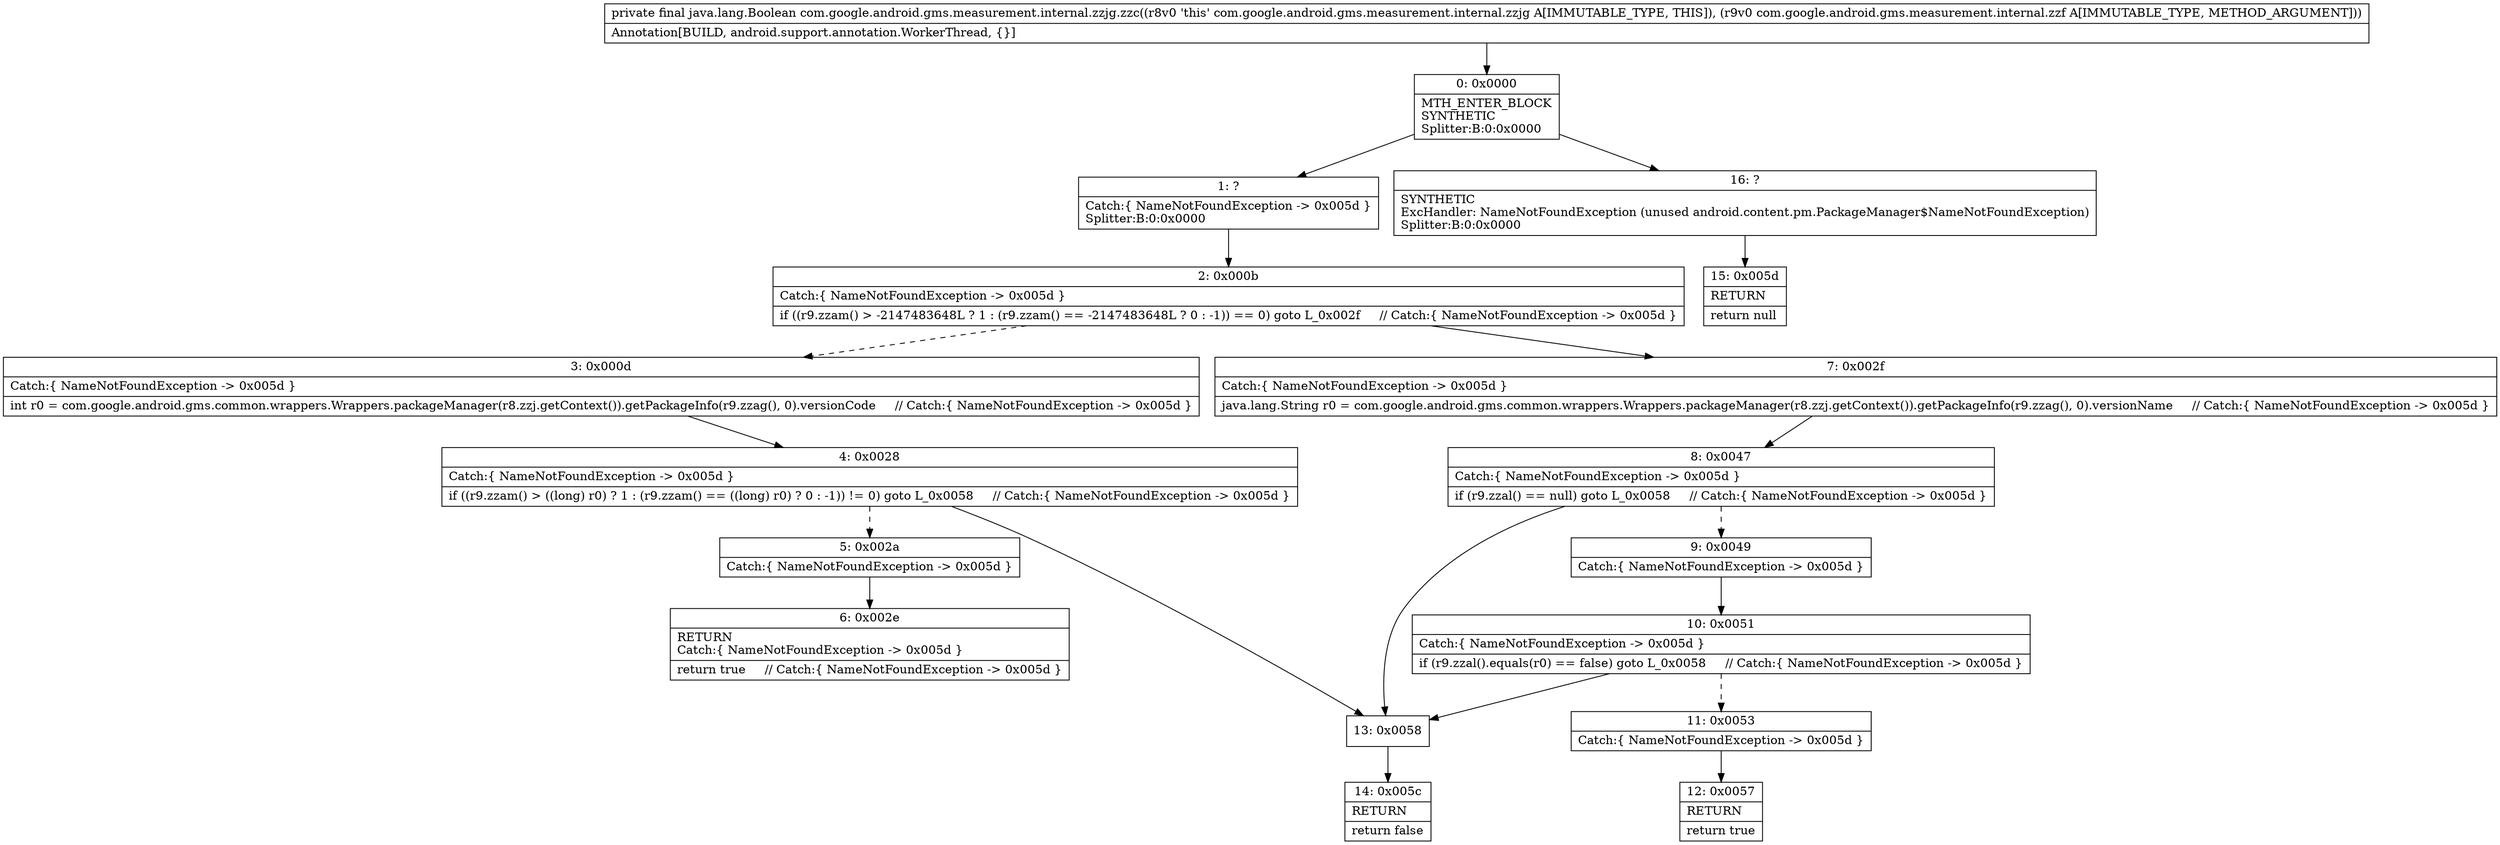 digraph "CFG forcom.google.android.gms.measurement.internal.zzjg.zzc(Lcom\/google\/android\/gms\/measurement\/internal\/zzf;)Ljava\/lang\/Boolean;" {
Node_0 [shape=record,label="{0\:\ 0x0000|MTH_ENTER_BLOCK\lSYNTHETIC\lSplitter:B:0:0x0000\l}"];
Node_1 [shape=record,label="{1\:\ ?|Catch:\{ NameNotFoundException \-\> 0x005d \}\lSplitter:B:0:0x0000\l}"];
Node_2 [shape=record,label="{2\:\ 0x000b|Catch:\{ NameNotFoundException \-\> 0x005d \}\l|if ((r9.zzam() \> \-2147483648L ? 1 : (r9.zzam() == \-2147483648L ? 0 : \-1)) == 0) goto L_0x002f     \/\/ Catch:\{ NameNotFoundException \-\> 0x005d \}\l}"];
Node_3 [shape=record,label="{3\:\ 0x000d|Catch:\{ NameNotFoundException \-\> 0x005d \}\l|int r0 = com.google.android.gms.common.wrappers.Wrappers.packageManager(r8.zzj.getContext()).getPackageInfo(r9.zzag(), 0).versionCode     \/\/ Catch:\{ NameNotFoundException \-\> 0x005d \}\l}"];
Node_4 [shape=record,label="{4\:\ 0x0028|Catch:\{ NameNotFoundException \-\> 0x005d \}\l|if ((r9.zzam() \> ((long) r0) ? 1 : (r9.zzam() == ((long) r0) ? 0 : \-1)) != 0) goto L_0x0058     \/\/ Catch:\{ NameNotFoundException \-\> 0x005d \}\l}"];
Node_5 [shape=record,label="{5\:\ 0x002a|Catch:\{ NameNotFoundException \-\> 0x005d \}\l}"];
Node_6 [shape=record,label="{6\:\ 0x002e|RETURN\lCatch:\{ NameNotFoundException \-\> 0x005d \}\l|return true     \/\/ Catch:\{ NameNotFoundException \-\> 0x005d \}\l}"];
Node_7 [shape=record,label="{7\:\ 0x002f|Catch:\{ NameNotFoundException \-\> 0x005d \}\l|java.lang.String r0 = com.google.android.gms.common.wrappers.Wrappers.packageManager(r8.zzj.getContext()).getPackageInfo(r9.zzag(), 0).versionName     \/\/ Catch:\{ NameNotFoundException \-\> 0x005d \}\l}"];
Node_8 [shape=record,label="{8\:\ 0x0047|Catch:\{ NameNotFoundException \-\> 0x005d \}\l|if (r9.zzal() == null) goto L_0x0058     \/\/ Catch:\{ NameNotFoundException \-\> 0x005d \}\l}"];
Node_9 [shape=record,label="{9\:\ 0x0049|Catch:\{ NameNotFoundException \-\> 0x005d \}\l}"];
Node_10 [shape=record,label="{10\:\ 0x0051|Catch:\{ NameNotFoundException \-\> 0x005d \}\l|if (r9.zzal().equals(r0) == false) goto L_0x0058     \/\/ Catch:\{ NameNotFoundException \-\> 0x005d \}\l}"];
Node_11 [shape=record,label="{11\:\ 0x0053|Catch:\{ NameNotFoundException \-\> 0x005d \}\l}"];
Node_12 [shape=record,label="{12\:\ 0x0057|RETURN\l|return true\l}"];
Node_13 [shape=record,label="{13\:\ 0x0058}"];
Node_14 [shape=record,label="{14\:\ 0x005c|RETURN\l|return false\l}"];
Node_15 [shape=record,label="{15\:\ 0x005d|RETURN\l|return null\l}"];
Node_16 [shape=record,label="{16\:\ ?|SYNTHETIC\lExcHandler: NameNotFoundException (unused android.content.pm.PackageManager$NameNotFoundException)\lSplitter:B:0:0x0000\l}"];
MethodNode[shape=record,label="{private final java.lang.Boolean com.google.android.gms.measurement.internal.zzjg.zzc((r8v0 'this' com.google.android.gms.measurement.internal.zzjg A[IMMUTABLE_TYPE, THIS]), (r9v0 com.google.android.gms.measurement.internal.zzf A[IMMUTABLE_TYPE, METHOD_ARGUMENT]))  | Annotation[BUILD, android.support.annotation.WorkerThread, \{\}]\l}"];
MethodNode -> Node_0;
Node_0 -> Node_1;
Node_0 -> Node_16;
Node_1 -> Node_2;
Node_2 -> Node_3[style=dashed];
Node_2 -> Node_7;
Node_3 -> Node_4;
Node_4 -> Node_5[style=dashed];
Node_4 -> Node_13;
Node_5 -> Node_6;
Node_7 -> Node_8;
Node_8 -> Node_9[style=dashed];
Node_8 -> Node_13;
Node_9 -> Node_10;
Node_10 -> Node_11[style=dashed];
Node_10 -> Node_13;
Node_11 -> Node_12;
Node_13 -> Node_14;
Node_16 -> Node_15;
}

